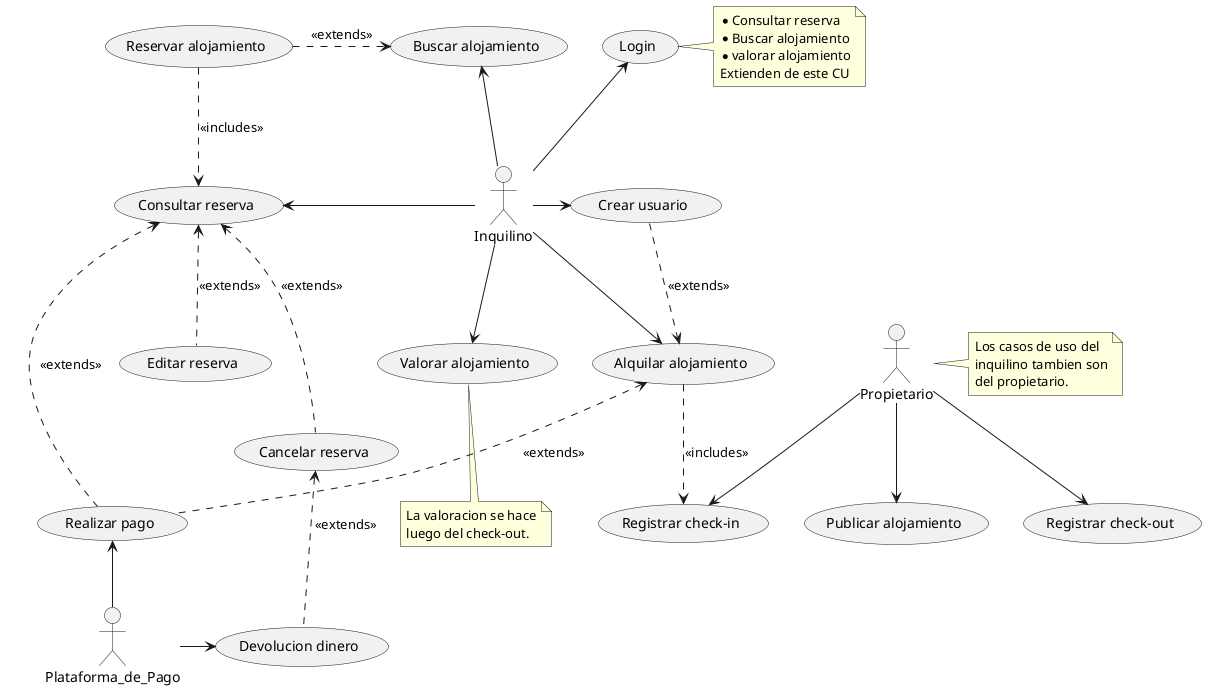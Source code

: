 @startuml Diagrama_CU
actor Inquilino
Inquilino -right-> (Crear usuario)
Inquilino -left-> (Consultar reserva)
Inquilino --> (Valorar alojamiento)
Inquilino -up-> (Buscar alojamiento)
Inquilino --> (Alquilar alojamiento)
Inquilino -up-> (Login)

(Consultar reserva) <.down. (Cancelar reserva) : <<extends>>
(Cancelar reserva) <.down. (Devolucion dinero) : <<extends>>
(Reservar alojamiento) .right.> (Buscar alojamiento) : <<extends>>
(Realizar pago) .up.> (Alquilar alojamiento) : <<extends>>
(Alquilar alojamiento) ..> (Registrar check-in) : <<includes>>
(Alquilar alojamiento) <.up. (Crear usuario) : <<extends>>
(Consultar reserva) <.. (Realizar pago) : <<extends>>
(Reservar alojamiento) ..>  (Consultar reserva) : <<includes>>
(Consultar reserva) <.. (Editar reserva) : <<extends>>
 

actor Propietario
Propietario --> (Registrar check-in)
Propietario --> (Publicar alojamiento)
Propietario --> (Registrar check-out)


actor Plataforma_de_Pago
Plataforma_de_Pago -up-> (Realizar pago)
Plataforma_de_Pago -right-> (Devolucion dinero)

note right of (Propietario)
  Los casos de uso del
  inquilino tambien son
  del propietario. 
end note

note bottom of (Valorar alojamiento)
  La valoracion se hace
  luego del check-out.
end note

note right of (Login)
  * Consultar reserva
  * Buscar alojamiento
  * valorar alojamiento
  Extienden de este CU
end note



/'
    CONSULTAS:
    * ¿Como diagramamos los pagos parciales?
    * Propietario --> (Pago efectivo)
    * No se deberia poder realizar un pago
      sin antes alquilar un alojamiento
      (¿esto es a nivel D_CU o DC ?)
    * ¿ Devolucion dinero es CU ?
    * Devolucion dinero es CU como se relaciona
      con la Plataforma_de_Pago
'/
@enduml